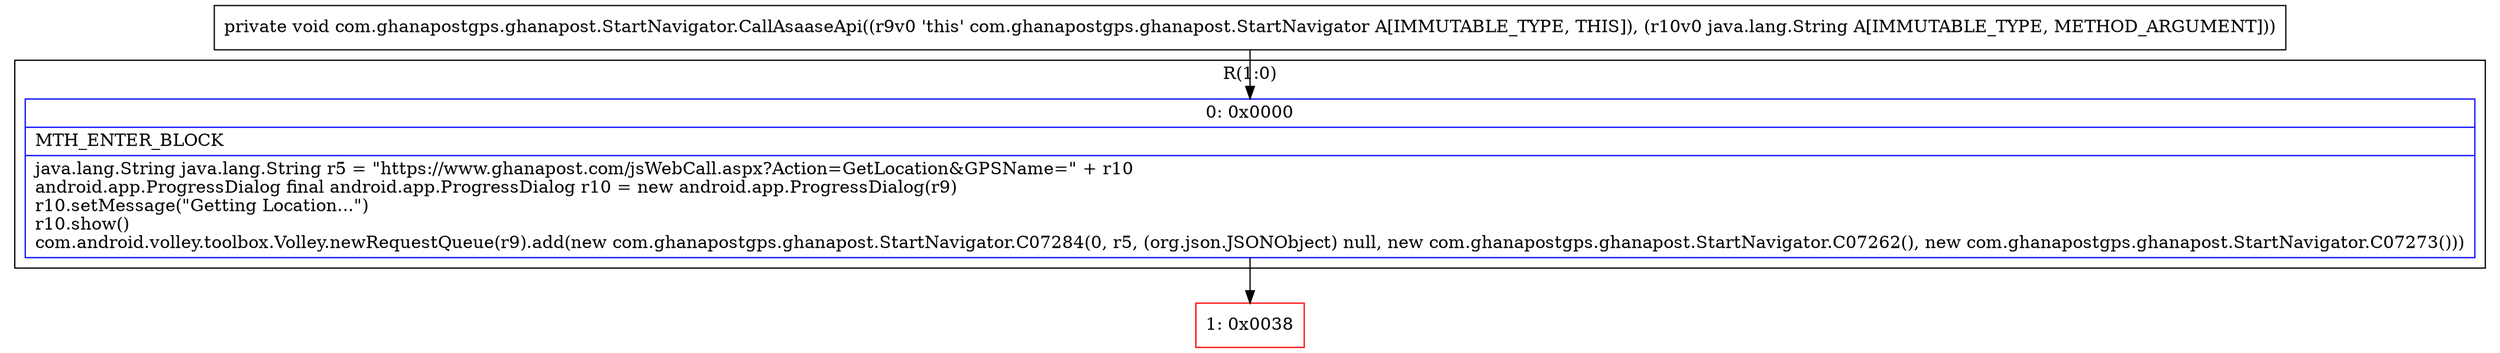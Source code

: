 digraph "CFG forcom.ghanapostgps.ghanapost.StartNavigator.CallAsaaseApi(Ljava\/lang\/String;)V" {
subgraph cluster_Region_768389421 {
label = "R(1:0)";
node [shape=record,color=blue];
Node_0 [shape=record,label="{0\:\ 0x0000|MTH_ENTER_BLOCK\l|java.lang.String java.lang.String r5 = \"https:\/\/www.ghanapost.com\/jsWebCall.aspx?Action=GetLocation&GPSName=\" + r10\landroid.app.ProgressDialog final android.app.ProgressDialog r10 = new android.app.ProgressDialog(r9)\lr10.setMessage(\"Getting Location...\")\lr10.show()\lcom.android.volley.toolbox.Volley.newRequestQueue(r9).add(new com.ghanapostgps.ghanapost.StartNavigator.C07284(0, r5, (org.json.JSONObject) null, new com.ghanapostgps.ghanapost.StartNavigator.C07262(), new com.ghanapostgps.ghanapost.StartNavigator.C07273()))\l}"];
}
Node_1 [shape=record,color=red,label="{1\:\ 0x0038}"];
MethodNode[shape=record,label="{private void com.ghanapostgps.ghanapost.StartNavigator.CallAsaaseApi((r9v0 'this' com.ghanapostgps.ghanapost.StartNavigator A[IMMUTABLE_TYPE, THIS]), (r10v0 java.lang.String A[IMMUTABLE_TYPE, METHOD_ARGUMENT])) }"];
MethodNode -> Node_0;
Node_0 -> Node_1;
}

